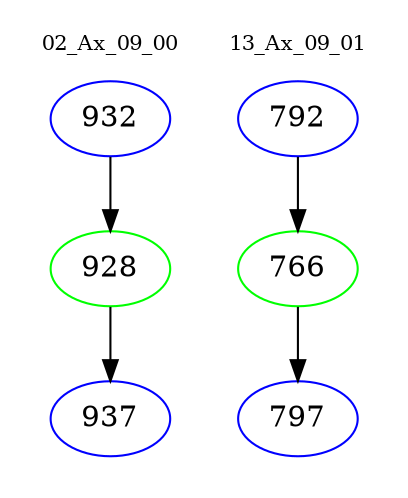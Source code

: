 digraph{
subgraph cluster_0 {
color = white
label = "02_Ax_09_00";
fontsize=10;
T0_932 [label="932", color="blue"]
T0_932 -> T0_928 [color="black"]
T0_928 [label="928", color="green"]
T0_928 -> T0_937 [color="black"]
T0_937 [label="937", color="blue"]
}
subgraph cluster_1 {
color = white
label = "13_Ax_09_01";
fontsize=10;
T1_792 [label="792", color="blue"]
T1_792 -> T1_766 [color="black"]
T1_766 [label="766", color="green"]
T1_766 -> T1_797 [color="black"]
T1_797 [label="797", color="blue"]
}
}
